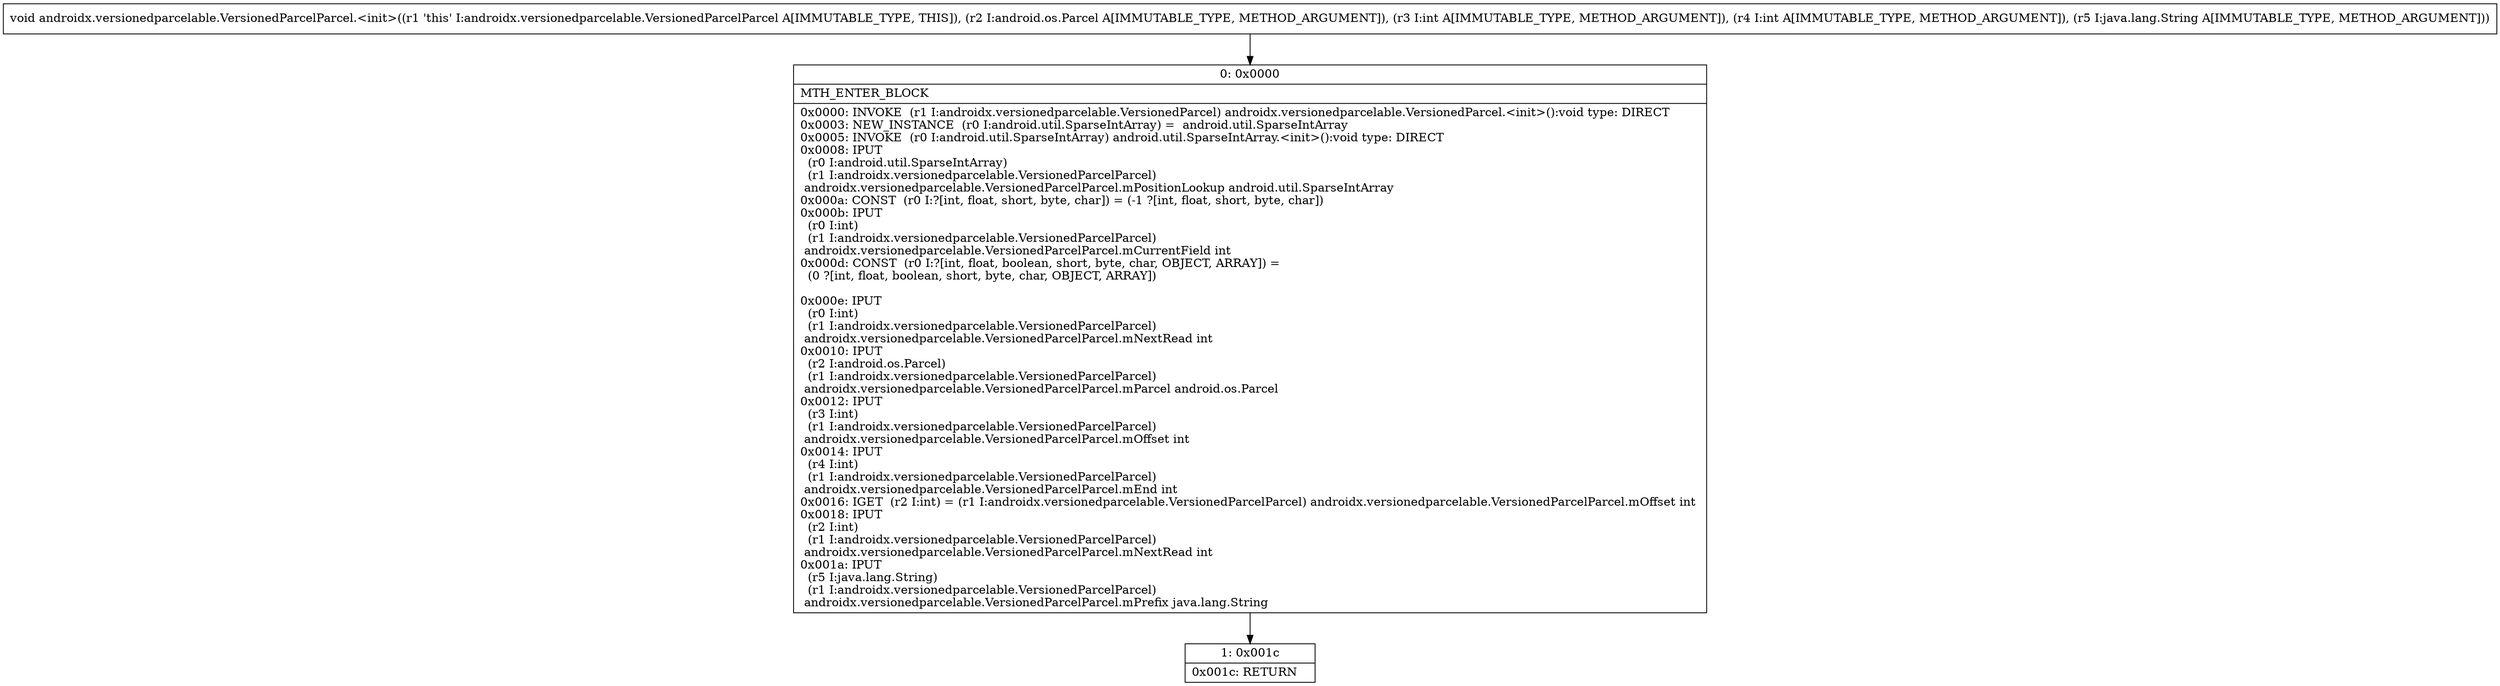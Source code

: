 digraph "CFG forandroidx.versionedparcelable.VersionedParcelParcel.\<init\>(Landroid\/os\/Parcel;IILjava\/lang\/String;)V" {
Node_0 [shape=record,label="{0\:\ 0x0000|MTH_ENTER_BLOCK\l|0x0000: INVOKE  (r1 I:androidx.versionedparcelable.VersionedParcel) androidx.versionedparcelable.VersionedParcel.\<init\>():void type: DIRECT \l0x0003: NEW_INSTANCE  (r0 I:android.util.SparseIntArray) =  android.util.SparseIntArray \l0x0005: INVOKE  (r0 I:android.util.SparseIntArray) android.util.SparseIntArray.\<init\>():void type: DIRECT \l0x0008: IPUT  \l  (r0 I:android.util.SparseIntArray)\l  (r1 I:androidx.versionedparcelable.VersionedParcelParcel)\l androidx.versionedparcelable.VersionedParcelParcel.mPositionLookup android.util.SparseIntArray \l0x000a: CONST  (r0 I:?[int, float, short, byte, char]) = (\-1 ?[int, float, short, byte, char]) \l0x000b: IPUT  \l  (r0 I:int)\l  (r1 I:androidx.versionedparcelable.VersionedParcelParcel)\l androidx.versionedparcelable.VersionedParcelParcel.mCurrentField int \l0x000d: CONST  (r0 I:?[int, float, boolean, short, byte, char, OBJECT, ARRAY]) = \l  (0 ?[int, float, boolean, short, byte, char, OBJECT, ARRAY])\l \l0x000e: IPUT  \l  (r0 I:int)\l  (r1 I:androidx.versionedparcelable.VersionedParcelParcel)\l androidx.versionedparcelable.VersionedParcelParcel.mNextRead int \l0x0010: IPUT  \l  (r2 I:android.os.Parcel)\l  (r1 I:androidx.versionedparcelable.VersionedParcelParcel)\l androidx.versionedparcelable.VersionedParcelParcel.mParcel android.os.Parcel \l0x0012: IPUT  \l  (r3 I:int)\l  (r1 I:androidx.versionedparcelable.VersionedParcelParcel)\l androidx.versionedparcelable.VersionedParcelParcel.mOffset int \l0x0014: IPUT  \l  (r4 I:int)\l  (r1 I:androidx.versionedparcelable.VersionedParcelParcel)\l androidx.versionedparcelable.VersionedParcelParcel.mEnd int \l0x0016: IGET  (r2 I:int) = (r1 I:androidx.versionedparcelable.VersionedParcelParcel) androidx.versionedparcelable.VersionedParcelParcel.mOffset int \l0x0018: IPUT  \l  (r2 I:int)\l  (r1 I:androidx.versionedparcelable.VersionedParcelParcel)\l androidx.versionedparcelable.VersionedParcelParcel.mNextRead int \l0x001a: IPUT  \l  (r5 I:java.lang.String)\l  (r1 I:androidx.versionedparcelable.VersionedParcelParcel)\l androidx.versionedparcelable.VersionedParcelParcel.mPrefix java.lang.String \l}"];
Node_1 [shape=record,label="{1\:\ 0x001c|0x001c: RETURN   \l}"];
MethodNode[shape=record,label="{void androidx.versionedparcelable.VersionedParcelParcel.\<init\>((r1 'this' I:androidx.versionedparcelable.VersionedParcelParcel A[IMMUTABLE_TYPE, THIS]), (r2 I:android.os.Parcel A[IMMUTABLE_TYPE, METHOD_ARGUMENT]), (r3 I:int A[IMMUTABLE_TYPE, METHOD_ARGUMENT]), (r4 I:int A[IMMUTABLE_TYPE, METHOD_ARGUMENT]), (r5 I:java.lang.String A[IMMUTABLE_TYPE, METHOD_ARGUMENT])) }"];
MethodNode -> Node_0;
Node_0 -> Node_1;
}

